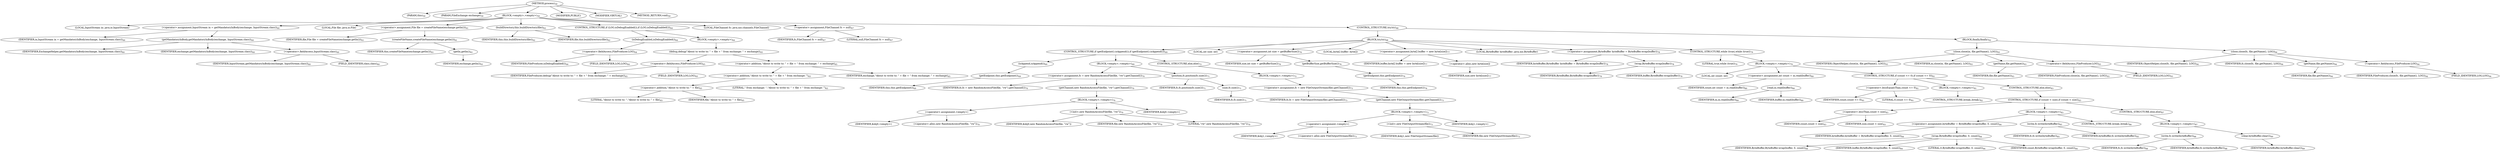 digraph "process" {  
"74" [label = <(METHOD,process)<SUB>59</SUB>> ]
"9" [label = <(PARAM,this)<SUB>59</SUB>> ]
"75" [label = <(PARAM,FileExchange exchange)<SUB>59</SUB>> ]
"76" [label = <(BLOCK,&lt;empty&gt;,&lt;empty&gt;)<SUB>59</SUB>> ]
"77" [label = <(LOCAL,InputStream in: java.io.InputStream)> ]
"78" [label = <(&lt;operator&gt;.assignment,InputStream in = getMandatoryInBody(exchange, InputStream.class))<SUB>60</SUB>> ]
"79" [label = <(IDENTIFIER,in,InputStream in = getMandatoryInBody(exchange, InputStream.class))<SUB>60</SUB>> ]
"80" [label = <(getMandatoryInBody,getMandatoryInBody(exchange, InputStream.class))<SUB>60</SUB>> ]
"81" [label = <(IDENTIFIER,ExchangeHelper,getMandatoryInBody(exchange, InputStream.class))<SUB>60</SUB>> ]
"82" [label = <(IDENTIFIER,exchange,getMandatoryInBody(exchange, InputStream.class))<SUB>60</SUB>> ]
"83" [label = <(&lt;operator&gt;.fieldAccess,InputStream.class)<SUB>60</SUB>> ]
"84" [label = <(IDENTIFIER,InputStream,getMandatoryInBody(exchange, InputStream.class))<SUB>60</SUB>> ]
"85" [label = <(FIELD_IDENTIFIER,class,class)<SUB>60</SUB>> ]
"86" [label = <(LOCAL,File file: java.io.File)> ]
"87" [label = <(&lt;operator&gt;.assignment,File file = createFileName(exchange.getIn()))<SUB>61</SUB>> ]
"88" [label = <(IDENTIFIER,file,File file = createFileName(exchange.getIn()))<SUB>61</SUB>> ]
"89" [label = <(createFileName,createFileName(exchange.getIn()))<SUB>61</SUB>> ]
"8" [label = <(IDENTIFIER,this,createFileName(exchange.getIn()))<SUB>61</SUB>> ]
"90" [label = <(getIn,getIn())<SUB>61</SUB>> ]
"91" [label = <(IDENTIFIER,exchange,getIn())<SUB>61</SUB>> ]
"92" [label = <(buildDirectory,this.buildDirectory(file))<SUB>62</SUB>> ]
"10" [label = <(IDENTIFIER,this,this.buildDirectory(file))<SUB>62</SUB>> ]
"93" [label = <(IDENTIFIER,file,this.buildDirectory(file))<SUB>62</SUB>> ]
"94" [label = <(CONTROL_STRUCTURE,if (LOG.isDebugEnabled()),if (LOG.isDebugEnabled()))<SUB>64</SUB>> ]
"95" [label = <(isDebugEnabled,isDebugEnabled())<SUB>64</SUB>> ]
"96" [label = <(&lt;operator&gt;.fieldAccess,FileProducer.LOG)<SUB>64</SUB>> ]
"97" [label = <(IDENTIFIER,FileProducer,isDebugEnabled())<SUB>64</SUB>> ]
"98" [label = <(FIELD_IDENTIFIER,LOG,LOG)<SUB>64</SUB>> ]
"99" [label = <(BLOCK,&lt;empty&gt;,&lt;empty&gt;)<SUB>64</SUB>> ]
"100" [label = <(debug,debug(&quot;About to write to: &quot; + file + &quot; from exchange: &quot; + exchange))<SUB>65</SUB>> ]
"101" [label = <(&lt;operator&gt;.fieldAccess,FileProducer.LOG)<SUB>65</SUB>> ]
"102" [label = <(IDENTIFIER,FileProducer,debug(&quot;About to write to: &quot; + file + &quot; from exchange: &quot; + exchange))<SUB>65</SUB>> ]
"103" [label = <(FIELD_IDENTIFIER,LOG,LOG)<SUB>65</SUB>> ]
"104" [label = <(&lt;operator&gt;.addition,&quot;About to write to: &quot; + file + &quot; from exchange: &quot; + exchange)<SUB>65</SUB>> ]
"105" [label = <(&lt;operator&gt;.addition,&quot;About to write to: &quot; + file + &quot; from exchange: &quot;)<SUB>65</SUB>> ]
"106" [label = <(&lt;operator&gt;.addition,&quot;About to write to: &quot; + file)<SUB>65</SUB>> ]
"107" [label = <(LITERAL,&quot;About to write to: &quot;,&quot;About to write to: &quot; + file)<SUB>65</SUB>> ]
"108" [label = <(IDENTIFIER,file,&quot;About to write to: &quot; + file)<SUB>65</SUB>> ]
"109" [label = <(LITERAL,&quot; from exchange: &quot;,&quot;About to write to: &quot; + file + &quot; from exchange: &quot;)<SUB>65</SUB>> ]
"110" [label = <(IDENTIFIER,exchange,&quot;About to write to: &quot; + file + &quot; from exchange: &quot; + exchange)<SUB>65</SUB>> ]
"111" [label = <(LOCAL,FileChannel fc: java.nio.channels.FileChannel)> ]
"112" [label = <(&lt;operator&gt;.assignment,FileChannel fc = null)<SUB>67</SUB>> ]
"113" [label = <(IDENTIFIER,fc,FileChannel fc = null)<SUB>67</SUB>> ]
"114" [label = <(LITERAL,null,FileChannel fc = null)<SUB>67</SUB>> ]
"115" [label = <(CONTROL_STRUCTURE,try,try)<SUB>68</SUB>> ]
"116" [label = <(BLOCK,try,try)<SUB>68</SUB>> ]
"117" [label = <(CONTROL_STRUCTURE,if (getEndpoint().isAppend()),if (getEndpoint().isAppend()))<SUB>69</SUB>> ]
"118" [label = <(isAppend,isAppend())<SUB>69</SUB>> ]
"119" [label = <(getEndpoint,this.getEndpoint())<SUB>69</SUB>> ]
"11" [label = <(IDENTIFIER,this,this.getEndpoint())<SUB>69</SUB>> ]
"120" [label = <(BLOCK,&lt;empty&gt;,&lt;empty&gt;)<SUB>69</SUB>> ]
"121" [label = <(&lt;operator&gt;.assignment,fc = new RandomAccessFile(file, &quot;rw&quot;).getChannel())<SUB>70</SUB>> ]
"122" [label = <(IDENTIFIER,fc,fc = new RandomAccessFile(file, &quot;rw&quot;).getChannel())<SUB>70</SUB>> ]
"123" [label = <(getChannel,new RandomAccessFile(file, &quot;rw&quot;).getChannel())<SUB>70</SUB>> ]
"124" [label = <(BLOCK,&lt;empty&gt;,&lt;empty&gt;)<SUB>70</SUB>> ]
"125" [label = <(&lt;operator&gt;.assignment,&lt;empty&gt;)> ]
"126" [label = <(IDENTIFIER,$obj0,&lt;empty&gt;)> ]
"127" [label = <(&lt;operator&gt;.alloc,new RandomAccessFile(file, &quot;rw&quot;))<SUB>70</SUB>> ]
"128" [label = <(&lt;init&gt;,new RandomAccessFile(file, &quot;rw&quot;))<SUB>70</SUB>> ]
"129" [label = <(IDENTIFIER,$obj0,new RandomAccessFile(file, &quot;rw&quot;))> ]
"130" [label = <(IDENTIFIER,file,new RandomAccessFile(file, &quot;rw&quot;))<SUB>70</SUB>> ]
"131" [label = <(LITERAL,&quot;rw&quot;,new RandomAccessFile(file, &quot;rw&quot;))<SUB>70</SUB>> ]
"132" [label = <(IDENTIFIER,$obj0,&lt;empty&gt;)> ]
"133" [label = <(position,fc.position(fc.size()))<SUB>71</SUB>> ]
"134" [label = <(IDENTIFIER,fc,fc.position(fc.size()))<SUB>71</SUB>> ]
"135" [label = <(size,fc.size())<SUB>71</SUB>> ]
"136" [label = <(IDENTIFIER,fc,fc.size())<SUB>71</SUB>> ]
"137" [label = <(CONTROL_STRUCTURE,else,else)<SUB>72</SUB>> ]
"138" [label = <(BLOCK,&lt;empty&gt;,&lt;empty&gt;)<SUB>72</SUB>> ]
"139" [label = <(&lt;operator&gt;.assignment,fc = new FileOutputStream(file).getChannel())<SUB>73</SUB>> ]
"140" [label = <(IDENTIFIER,fc,fc = new FileOutputStream(file).getChannel())<SUB>73</SUB>> ]
"141" [label = <(getChannel,new FileOutputStream(file).getChannel())<SUB>73</SUB>> ]
"142" [label = <(BLOCK,&lt;empty&gt;,&lt;empty&gt;)<SUB>73</SUB>> ]
"143" [label = <(&lt;operator&gt;.assignment,&lt;empty&gt;)> ]
"144" [label = <(IDENTIFIER,$obj1,&lt;empty&gt;)> ]
"145" [label = <(&lt;operator&gt;.alloc,new FileOutputStream(file))<SUB>73</SUB>> ]
"146" [label = <(&lt;init&gt;,new FileOutputStream(file))<SUB>73</SUB>> ]
"147" [label = <(IDENTIFIER,$obj1,new FileOutputStream(file))> ]
"148" [label = <(IDENTIFIER,file,new FileOutputStream(file))<SUB>73</SUB>> ]
"149" [label = <(IDENTIFIER,$obj1,&lt;empty&gt;)> ]
"150" [label = <(LOCAL,int size: int)> ]
"151" [label = <(&lt;operator&gt;.assignment,int size = getBufferSize())<SUB>76</SUB>> ]
"152" [label = <(IDENTIFIER,size,int size = getBufferSize())<SUB>76</SUB>> ]
"153" [label = <(getBufferSize,getBufferSize())<SUB>76</SUB>> ]
"154" [label = <(getEndpoint,this.getEndpoint())<SUB>76</SUB>> ]
"12" [label = <(IDENTIFIER,this,this.getEndpoint())<SUB>76</SUB>> ]
"155" [label = <(LOCAL,byte[] buffer: byte[])> ]
"156" [label = <(&lt;operator&gt;.assignment,byte[] buffer = new byte[size])<SUB>77</SUB>> ]
"157" [label = <(IDENTIFIER,buffer,byte[] buffer = new byte[size])<SUB>77</SUB>> ]
"158" [label = <(&lt;operator&gt;.alloc,new byte[size])> ]
"159" [label = <(IDENTIFIER,size,new byte[size])<SUB>77</SUB>> ]
"160" [label = <(LOCAL,ByteBuffer byteBuffer: java.nio.ByteBuffer)> ]
"161" [label = <(&lt;operator&gt;.assignment,ByteBuffer byteBuffer = ByteBuffer.wrap(buffer))<SUB>78</SUB>> ]
"162" [label = <(IDENTIFIER,byteBuffer,ByteBuffer byteBuffer = ByteBuffer.wrap(buffer))<SUB>78</SUB>> ]
"163" [label = <(wrap,ByteBuffer.wrap(buffer))<SUB>78</SUB>> ]
"164" [label = <(IDENTIFIER,ByteBuffer,ByteBuffer.wrap(buffer))<SUB>78</SUB>> ]
"165" [label = <(IDENTIFIER,buffer,ByteBuffer.wrap(buffer))<SUB>78</SUB>> ]
"166" [label = <(CONTROL_STRUCTURE,while (true),while (true))<SUB>79</SUB>> ]
"167" [label = <(LITERAL,true,while (true))<SUB>79</SUB>> ]
"168" [label = <(BLOCK,&lt;empty&gt;,&lt;empty&gt;)<SUB>79</SUB>> ]
"169" [label = <(LOCAL,int count: int)> ]
"170" [label = <(&lt;operator&gt;.assignment,int count = in.read(buffer))<SUB>80</SUB>> ]
"171" [label = <(IDENTIFIER,count,int count = in.read(buffer))<SUB>80</SUB>> ]
"172" [label = <(read,in.read(buffer))<SUB>80</SUB>> ]
"173" [label = <(IDENTIFIER,in,in.read(buffer))<SUB>80</SUB>> ]
"174" [label = <(IDENTIFIER,buffer,in.read(buffer))<SUB>80</SUB>> ]
"175" [label = <(CONTROL_STRUCTURE,if (count &lt;= 0),if (count &lt;= 0))<SUB>81</SUB>> ]
"176" [label = <(&lt;operator&gt;.lessEqualsThan,count &lt;= 0)<SUB>81</SUB>> ]
"177" [label = <(IDENTIFIER,count,count &lt;= 0)<SUB>81</SUB>> ]
"178" [label = <(LITERAL,0,count &lt;= 0)<SUB>81</SUB>> ]
"179" [label = <(BLOCK,&lt;empty&gt;,&lt;empty&gt;)<SUB>81</SUB>> ]
"180" [label = <(CONTROL_STRUCTURE,break;,break;)<SUB>82</SUB>> ]
"181" [label = <(CONTROL_STRUCTURE,else,else)<SUB>83</SUB>> ]
"182" [label = <(CONTROL_STRUCTURE,if (count &lt; size),if (count &lt; size))<SUB>83</SUB>> ]
"183" [label = <(&lt;operator&gt;.lessThan,count &lt; size)<SUB>83</SUB>> ]
"184" [label = <(IDENTIFIER,count,count &lt; size)<SUB>83</SUB>> ]
"185" [label = <(IDENTIFIER,size,count &lt; size)<SUB>83</SUB>> ]
"186" [label = <(BLOCK,&lt;empty&gt;,&lt;empty&gt;)<SUB>83</SUB>> ]
"187" [label = <(&lt;operator&gt;.assignment,byteBuffer = ByteBuffer.wrap(buffer, 0, count))<SUB>84</SUB>> ]
"188" [label = <(IDENTIFIER,byteBuffer,byteBuffer = ByteBuffer.wrap(buffer, 0, count))<SUB>84</SUB>> ]
"189" [label = <(wrap,ByteBuffer.wrap(buffer, 0, count))<SUB>84</SUB>> ]
"190" [label = <(IDENTIFIER,ByteBuffer,ByteBuffer.wrap(buffer, 0, count))<SUB>84</SUB>> ]
"191" [label = <(IDENTIFIER,buffer,ByteBuffer.wrap(buffer, 0, count))<SUB>84</SUB>> ]
"192" [label = <(LITERAL,0,ByteBuffer.wrap(buffer, 0, count))<SUB>84</SUB>> ]
"193" [label = <(IDENTIFIER,count,ByteBuffer.wrap(buffer, 0, count))<SUB>84</SUB>> ]
"194" [label = <(write,fc.write(byteBuffer))<SUB>85</SUB>> ]
"195" [label = <(IDENTIFIER,fc,fc.write(byteBuffer))<SUB>85</SUB>> ]
"196" [label = <(IDENTIFIER,byteBuffer,fc.write(byteBuffer))<SUB>85</SUB>> ]
"197" [label = <(CONTROL_STRUCTURE,break;,break;)<SUB>86</SUB>> ]
"198" [label = <(CONTROL_STRUCTURE,else,else)<SUB>87</SUB>> ]
"199" [label = <(BLOCK,&lt;empty&gt;,&lt;empty&gt;)<SUB>87</SUB>> ]
"200" [label = <(write,fc.write(byteBuffer))<SUB>88</SUB>> ]
"201" [label = <(IDENTIFIER,fc,fc.write(byteBuffer))<SUB>88</SUB>> ]
"202" [label = <(IDENTIFIER,byteBuffer,fc.write(byteBuffer))<SUB>88</SUB>> ]
"203" [label = <(clear,byteBuffer.clear())<SUB>89</SUB>> ]
"204" [label = <(IDENTIFIER,byteBuffer,byteBuffer.clear())<SUB>89</SUB>> ]
"205" [label = <(BLOCK,finally,finally)<SUB>92</SUB>> ]
"206" [label = <(close,close(in, file.getName(), LOG))<SUB>93</SUB>> ]
"207" [label = <(IDENTIFIER,ObjectHelper,close(in, file.getName(), LOG))<SUB>93</SUB>> ]
"208" [label = <(IDENTIFIER,in,close(in, file.getName(), LOG))<SUB>93</SUB>> ]
"209" [label = <(getName,file.getName())<SUB>93</SUB>> ]
"210" [label = <(IDENTIFIER,file,file.getName())<SUB>93</SUB>> ]
"211" [label = <(&lt;operator&gt;.fieldAccess,FileProducer.LOG)<SUB>93</SUB>> ]
"212" [label = <(IDENTIFIER,FileProducer,close(in, file.getName(), LOG))<SUB>93</SUB>> ]
"213" [label = <(FIELD_IDENTIFIER,LOG,LOG)<SUB>93</SUB>> ]
"214" [label = <(close,close(fc, file.getName(), LOG))<SUB>94</SUB>> ]
"215" [label = <(IDENTIFIER,ObjectHelper,close(fc, file.getName(), LOG))<SUB>94</SUB>> ]
"216" [label = <(IDENTIFIER,fc,close(fc, file.getName(), LOG))<SUB>94</SUB>> ]
"217" [label = <(getName,file.getName())<SUB>94</SUB>> ]
"218" [label = <(IDENTIFIER,file,file.getName())<SUB>94</SUB>> ]
"219" [label = <(&lt;operator&gt;.fieldAccess,FileProducer.LOG)<SUB>94</SUB>> ]
"220" [label = <(IDENTIFIER,FileProducer,close(fc, file.getName(), LOG))<SUB>94</SUB>> ]
"221" [label = <(FIELD_IDENTIFIER,LOG,LOG)<SUB>94</SUB>> ]
"222" [label = <(MODIFIER,PUBLIC)> ]
"223" [label = <(MODIFIER,VIRTUAL)> ]
"224" [label = <(METHOD_RETURN,void)<SUB>59</SUB>> ]
  "74" -> "9" 
  "74" -> "75" 
  "74" -> "76" 
  "74" -> "222" 
  "74" -> "223" 
  "74" -> "224" 
  "76" -> "77" 
  "76" -> "78" 
  "76" -> "86" 
  "76" -> "87" 
  "76" -> "92" 
  "76" -> "94" 
  "76" -> "111" 
  "76" -> "112" 
  "76" -> "115" 
  "78" -> "79" 
  "78" -> "80" 
  "80" -> "81" 
  "80" -> "82" 
  "80" -> "83" 
  "83" -> "84" 
  "83" -> "85" 
  "87" -> "88" 
  "87" -> "89" 
  "89" -> "8" 
  "89" -> "90" 
  "90" -> "91" 
  "92" -> "10" 
  "92" -> "93" 
  "94" -> "95" 
  "94" -> "99" 
  "95" -> "96" 
  "96" -> "97" 
  "96" -> "98" 
  "99" -> "100" 
  "100" -> "101" 
  "100" -> "104" 
  "101" -> "102" 
  "101" -> "103" 
  "104" -> "105" 
  "104" -> "110" 
  "105" -> "106" 
  "105" -> "109" 
  "106" -> "107" 
  "106" -> "108" 
  "112" -> "113" 
  "112" -> "114" 
  "115" -> "116" 
  "115" -> "205" 
  "116" -> "117" 
  "116" -> "150" 
  "116" -> "151" 
  "116" -> "155" 
  "116" -> "156" 
  "116" -> "160" 
  "116" -> "161" 
  "116" -> "166" 
  "117" -> "118" 
  "117" -> "120" 
  "117" -> "137" 
  "118" -> "119" 
  "119" -> "11" 
  "120" -> "121" 
  "120" -> "133" 
  "121" -> "122" 
  "121" -> "123" 
  "123" -> "124" 
  "124" -> "125" 
  "124" -> "128" 
  "124" -> "132" 
  "125" -> "126" 
  "125" -> "127" 
  "128" -> "129" 
  "128" -> "130" 
  "128" -> "131" 
  "133" -> "134" 
  "133" -> "135" 
  "135" -> "136" 
  "137" -> "138" 
  "138" -> "139" 
  "139" -> "140" 
  "139" -> "141" 
  "141" -> "142" 
  "142" -> "143" 
  "142" -> "146" 
  "142" -> "149" 
  "143" -> "144" 
  "143" -> "145" 
  "146" -> "147" 
  "146" -> "148" 
  "151" -> "152" 
  "151" -> "153" 
  "153" -> "154" 
  "154" -> "12" 
  "156" -> "157" 
  "156" -> "158" 
  "158" -> "159" 
  "161" -> "162" 
  "161" -> "163" 
  "163" -> "164" 
  "163" -> "165" 
  "166" -> "167" 
  "166" -> "168" 
  "168" -> "169" 
  "168" -> "170" 
  "168" -> "175" 
  "170" -> "171" 
  "170" -> "172" 
  "172" -> "173" 
  "172" -> "174" 
  "175" -> "176" 
  "175" -> "179" 
  "175" -> "181" 
  "176" -> "177" 
  "176" -> "178" 
  "179" -> "180" 
  "181" -> "182" 
  "182" -> "183" 
  "182" -> "186" 
  "182" -> "198" 
  "183" -> "184" 
  "183" -> "185" 
  "186" -> "187" 
  "186" -> "194" 
  "186" -> "197" 
  "187" -> "188" 
  "187" -> "189" 
  "189" -> "190" 
  "189" -> "191" 
  "189" -> "192" 
  "189" -> "193" 
  "194" -> "195" 
  "194" -> "196" 
  "198" -> "199" 
  "199" -> "200" 
  "199" -> "203" 
  "200" -> "201" 
  "200" -> "202" 
  "203" -> "204" 
  "205" -> "206" 
  "205" -> "214" 
  "206" -> "207" 
  "206" -> "208" 
  "206" -> "209" 
  "206" -> "211" 
  "209" -> "210" 
  "211" -> "212" 
  "211" -> "213" 
  "214" -> "215" 
  "214" -> "216" 
  "214" -> "217" 
  "214" -> "219" 
  "217" -> "218" 
  "219" -> "220" 
  "219" -> "221" 
}
